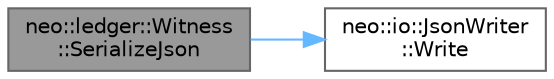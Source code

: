 digraph "neo::ledger::Witness::SerializeJson"
{
 // LATEX_PDF_SIZE
  bgcolor="transparent";
  edge [fontname=Helvetica,fontsize=10,labelfontname=Helvetica,labelfontsize=10];
  node [fontname=Helvetica,fontsize=10,shape=box,height=0.2,width=0.4];
  rankdir="LR";
  Node1 [id="Node000001",label="neo::ledger::Witness\l::SerializeJson",height=0.2,width=0.4,color="gray40", fillcolor="grey60", style="filled", fontcolor="black",tooltip="Serializes the witness to a JSON writer."];
  Node1 -> Node2 [id="edge1_Node000001_Node000002",color="steelblue1",style="solid",tooltip=" "];
  Node2 [id="Node000002",label="neo::io::JsonWriter\l::Write",height=0.2,width=0.4,color="grey40", fillcolor="white", style="filled",URL="$classneo_1_1io_1_1_json_writer.html#a2b08922bfa2b4e19d0c035cf0079068f",tooltip="Writes a boolean value to the JSON."];
}
